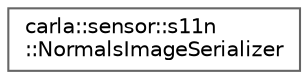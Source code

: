 digraph "类继承关系图"
{
 // INTERACTIVE_SVG=YES
 // LATEX_PDF_SIZE
  bgcolor="transparent";
  edge [fontname=Helvetica,fontsize=10,labelfontname=Helvetica,labelfontsize=10];
  node [fontname=Helvetica,fontsize=10,shape=box,height=0.2,width=0.4];
  rankdir="LR";
  Node0 [id="Node000000",label="carla::sensor::s11n\l::NormalsImageSerializer",height=0.2,width=0.4,color="grey40", fillcolor="white", style="filled",URL="$d6/dcb/classcarla_1_1sensor_1_1s11n_1_1NormalsImageSerializer.html",tooltip="Serializes image buffers generated by camera sensors."];
}
